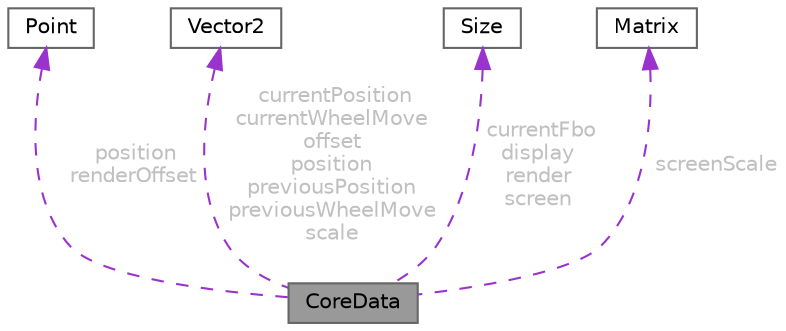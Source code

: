 digraph "CoreData"
{
 // LATEX_PDF_SIZE
  bgcolor="transparent";
  edge [fontname=Helvetica,fontsize=10,labelfontname=Helvetica,labelfontsize=10];
  node [fontname=Helvetica,fontsize=10,shape=box,height=0.2,width=0.4];
  Node1 [id="Node000001",label="CoreData",height=0.2,width=0.4,color="gray40", fillcolor="grey60", style="filled", fontcolor="black",tooltip=" "];
  Node2 -> Node1 [id="edge1_Node000001_Node000002",dir="back",color="darkorchid3",style="dashed",tooltip=" ",label=" position\nrenderOffset",fontcolor="grey" ];
  Node2 [id="Node000002",label="Point",height=0.2,width=0.4,color="gray40", fillcolor="white", style="filled",URL="$struct_point.html",tooltip=" "];
  Node3 -> Node1 [id="edge2_Node000001_Node000003",dir="back",color="darkorchid3",style="dashed",tooltip=" ",label=" currentPosition\ncurrentWheelMove\noffset\nposition\npreviousPosition\npreviousWheelMove\nscale",fontcolor="grey" ];
  Node3 [id="Node000003",label="Vector2",height=0.2,width=0.4,color="gray40", fillcolor="white", style="filled",URL="$struct_vector2.html",tooltip=" "];
  Node4 -> Node1 [id="edge3_Node000001_Node000004",dir="back",color="darkorchid3",style="dashed",tooltip=" ",label=" currentFbo\ndisplay\nrender\nscreen",fontcolor="grey" ];
  Node4 [id="Node000004",label="Size",height=0.2,width=0.4,color="gray40", fillcolor="white", style="filled",URL="$struct_size.html",tooltip=" "];
  Node5 -> Node1 [id="edge4_Node000001_Node000005",dir="back",color="darkorchid3",style="dashed",tooltip=" ",label=" screenScale",fontcolor="grey" ];
  Node5 [id="Node000005",label="Matrix",height=0.2,width=0.4,color="gray40", fillcolor="white", style="filled",URL="$struct_matrix.html",tooltip=" "];
}
